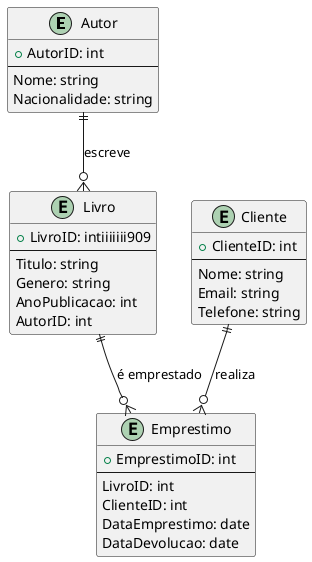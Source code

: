 @startuml
entity "Autor" as Autor {
  +AutorID: int
  --
  Nome: string
  Nacionalidade: string
}

entity "Livro" as Livro {
  +LivroID: intiiiiiii909
  --
  Titulo: string
  Genero: string
  AnoPublicacao: int
  AutorID: int
}

entity "Cliente" as Cliente {
  +ClienteID: int
  --
  Nome: string
  Email: string
  Telefone: string
}

entity "Emprestimo" as Emprestimo {
  +EmprestimoID: int
  --
  LivroID: int
  ClienteID: int
  DataEmprestimo: date
  DataDevolucao: date
}

Autor ||--o{ Livro : "escreve"
Livro ||--o{ Emprestimo : "é emprestado"
Cliente ||--o{ Emprestimo : "realiza"
@enduml